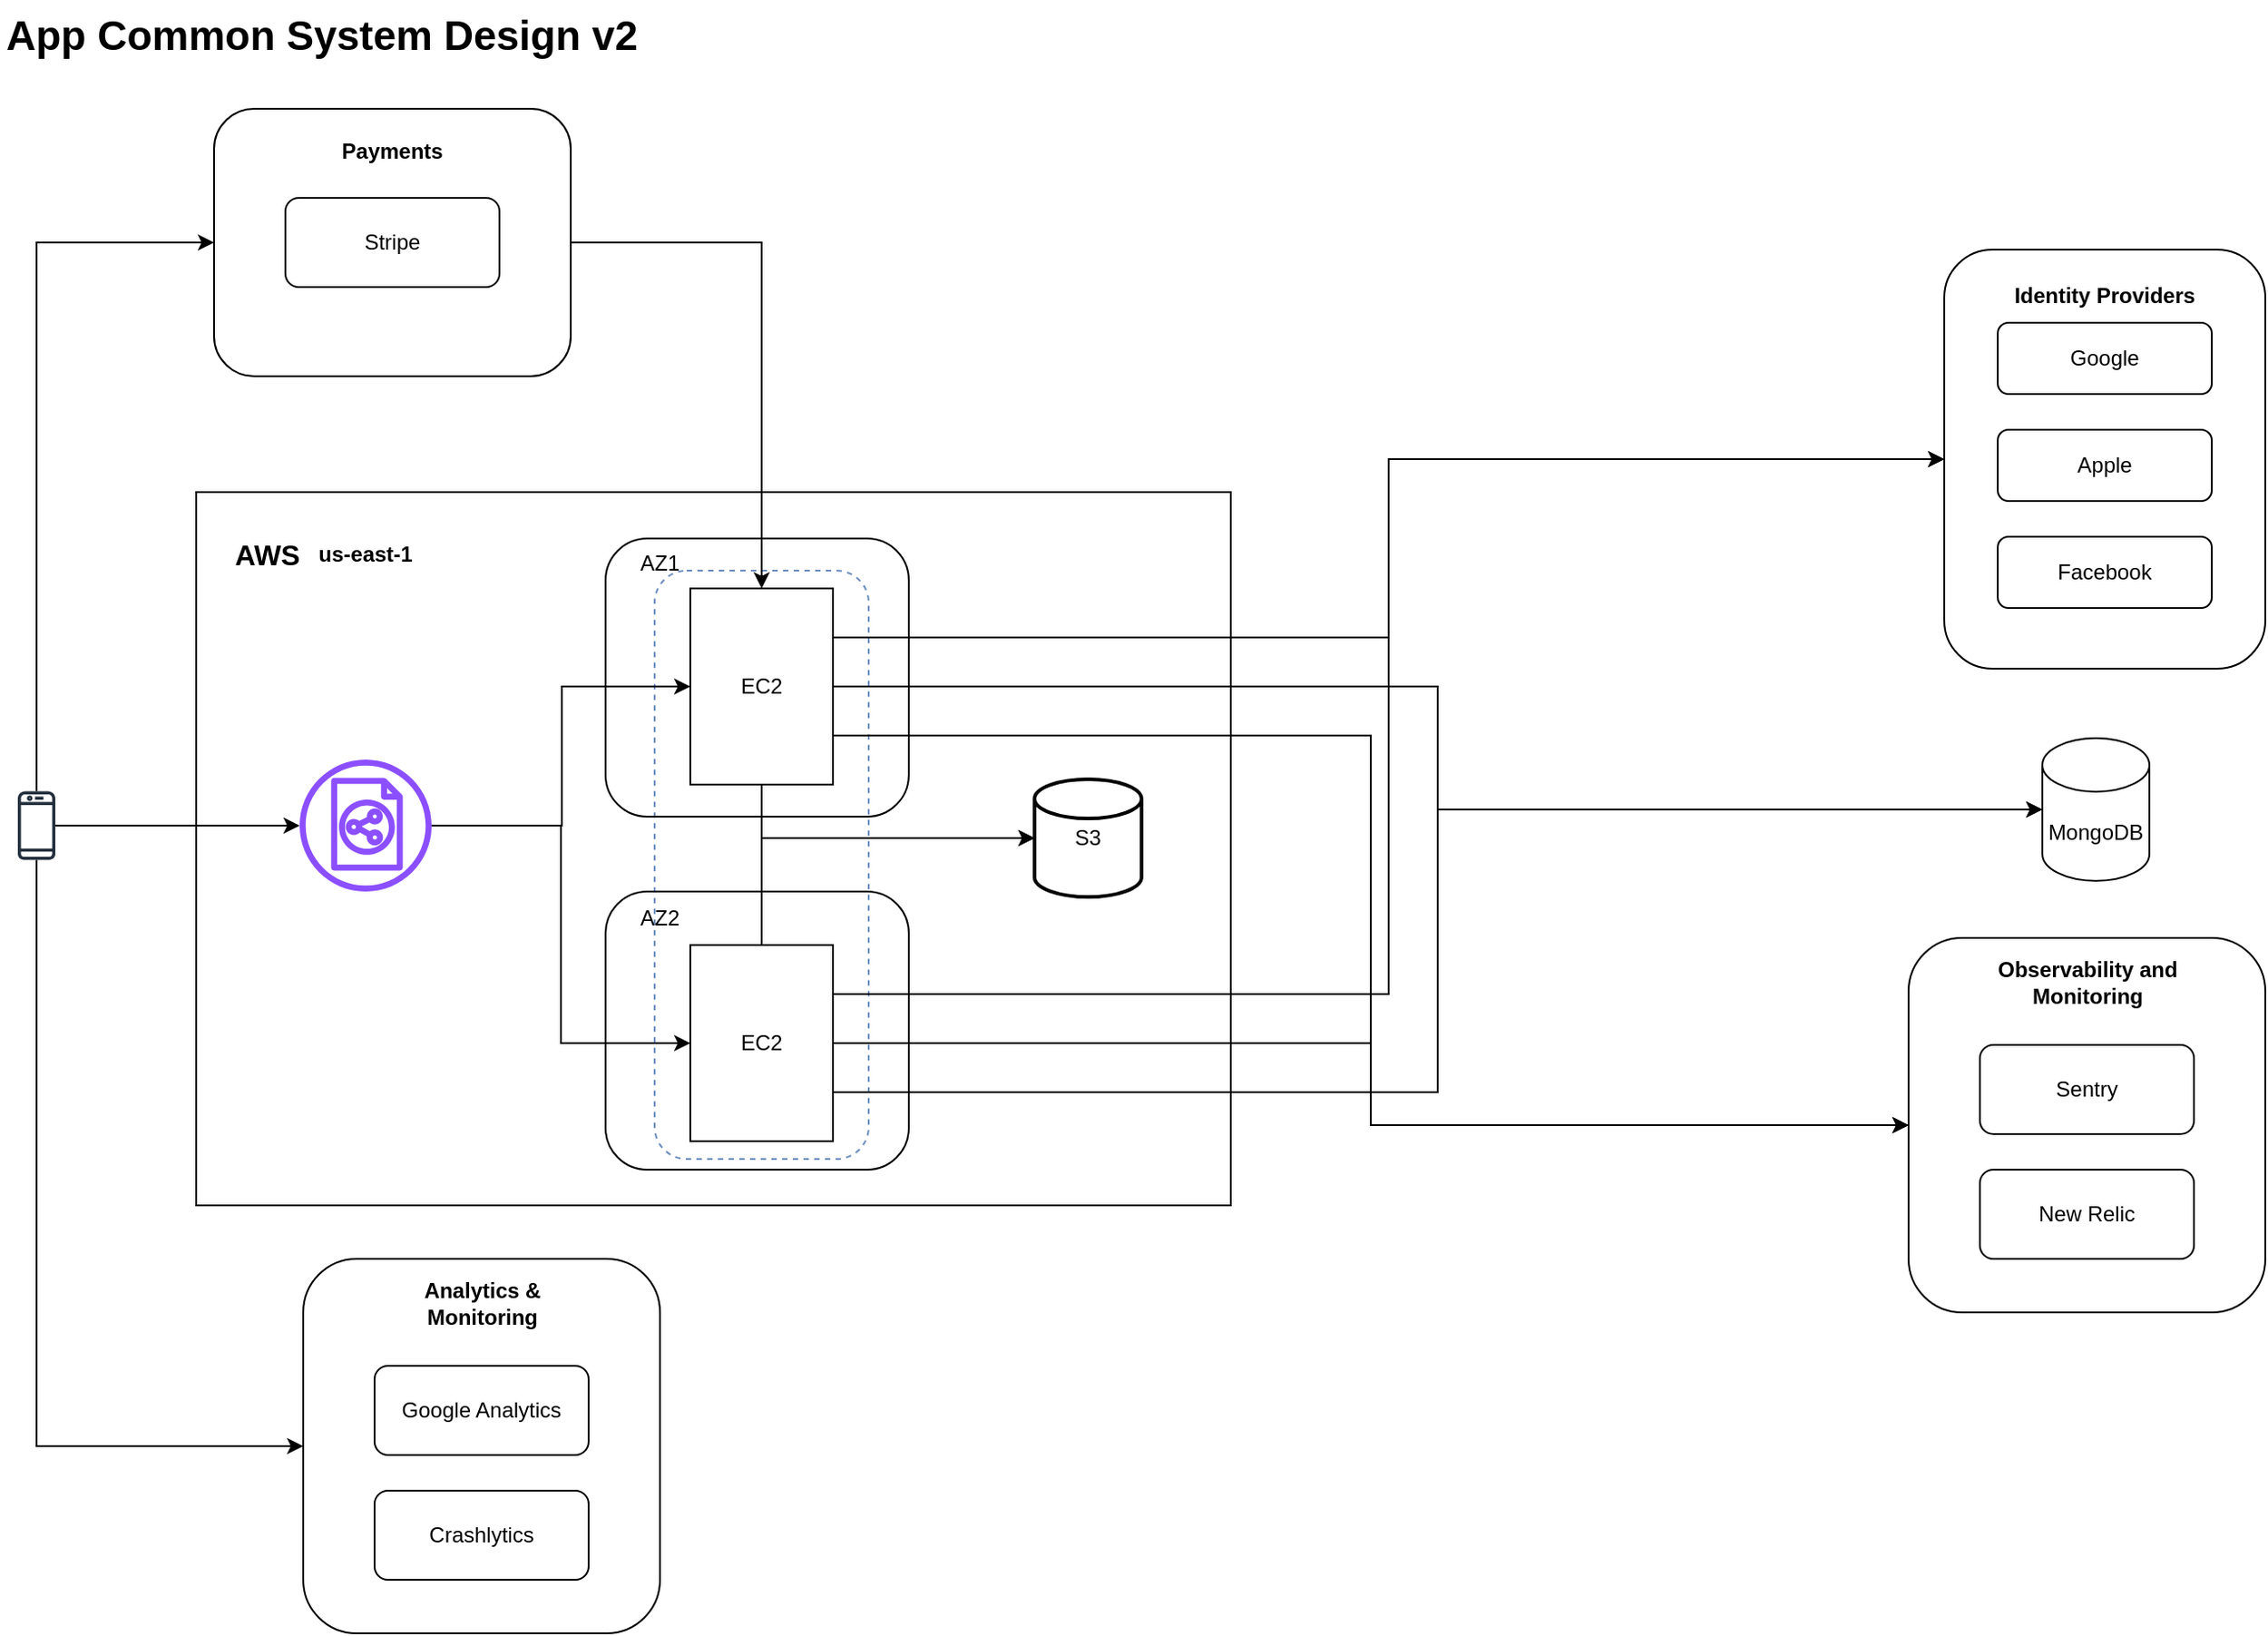 <mxfile version="24.8.3">
  <diagram name="Page-1" id="Ek29NvvO__h7Cmk7cQ3s">
    <mxGraphModel dx="1434" dy="907" grid="1" gridSize="10" guides="1" tooltips="1" connect="1" arrows="1" fold="1" page="1" pageScale="1" pageWidth="1700" pageHeight="1100" math="0" shadow="0">
      <root>
        <mxCell id="0" />
        <mxCell id="1" parent="0" />
        <mxCell id="0PvjIAnL7gXzpbYRjMVI-5" value="" style="rounded=0;whiteSpace=wrap;html=1;fillColor=none;" vertex="1" parent="1">
          <mxGeometry x="140" y="296" width="580" height="400" as="geometry" />
        </mxCell>
        <mxCell id="0PvjIAnL7gXzpbYRjMVI-43" value="" style="rounded=1;whiteSpace=wrap;html=1;fillColor=none;dashed=1;strokeColor=#6c8ebf;" vertex="1" parent="1">
          <mxGeometry x="397" y="340" width="120" height="330" as="geometry" />
        </mxCell>
        <mxCell id="0PvjIAnL7gXzpbYRjMVI-39" value="" style="rounded=1;whiteSpace=wrap;html=1;fillColor=none;" vertex="1" parent="1">
          <mxGeometry x="369.5" y="322" width="170" height="156" as="geometry" />
        </mxCell>
        <mxCell id="0PvjIAnL7gXzpbYRjMVI-1" value="" style="rounded=1;whiteSpace=wrap;html=1;fillColor=none;" vertex="1" parent="1">
          <mxGeometry x="1120" y="160" width="180" height="235" as="geometry" />
        </mxCell>
        <mxCell id="0PvjIAnL7gXzpbYRjMVI-2" style="edgeStyle=orthogonalEdgeStyle;rounded=0;orthogonalLoop=1;jettySize=auto;html=1;" edge="1" parent="1" source="0PvjIAnL7gXzpbYRjMVI-3" target="0PvjIAnL7gXzpbYRjMVI-11">
          <mxGeometry relative="1" as="geometry" />
        </mxCell>
        <mxCell id="0PvjIAnL7gXzpbYRjMVI-3" value="" style="rounded=1;whiteSpace=wrap;html=1;fillColor=none;" vertex="1" parent="1">
          <mxGeometry x="150" y="81" width="200" height="150" as="geometry" />
        </mxCell>
        <mxCell id="0PvjIAnL7gXzpbYRjMVI-6" value="App Common System Design v2" style="text;html=1;align=center;verticalAlign=middle;resizable=0;points=[];autosize=1;strokeColor=none;fillColor=none;fontSize=23;fontStyle=1" vertex="1" parent="1">
          <mxGeometry x="30" y="20" width="360" height="40" as="geometry" />
        </mxCell>
        <mxCell id="0PvjIAnL7gXzpbYRjMVI-7" value="MongoDB" style="shape=cylinder3;whiteSpace=wrap;html=1;boundedLbl=1;backgroundOutline=1;size=15;" vertex="1" parent="1">
          <mxGeometry x="1175" y="434" width="60" height="80" as="geometry" />
        </mxCell>
        <mxCell id="0PvjIAnL7gXzpbYRjMVI-8" style="edgeStyle=orthogonalEdgeStyle;rounded=0;orthogonalLoop=1;jettySize=auto;html=1;exitX=1;exitY=0.5;exitDx=0;exitDy=0;entryX=0;entryY=0.5;entryDx=0;entryDy=0;entryPerimeter=0;" edge="1" parent="1" source="0PvjIAnL7gXzpbYRjMVI-11" target="0PvjIAnL7gXzpbYRjMVI-7">
          <mxGeometry relative="1" as="geometry">
            <mxPoint x="640" y="566" as="targetPoint" />
          </mxGeometry>
        </mxCell>
        <mxCell id="0PvjIAnL7gXzpbYRjMVI-9" style="edgeStyle=orthogonalEdgeStyle;rounded=0;orthogonalLoop=1;jettySize=auto;html=1;exitX=1;exitY=0.25;exitDx=0;exitDy=0;entryX=0;entryY=0.5;entryDx=0;entryDy=0;" edge="1" parent="1" source="0PvjIAnL7gXzpbYRjMVI-11" target="0PvjIAnL7gXzpbYRjMVI-1">
          <mxGeometry relative="1" as="geometry" />
        </mxCell>
        <mxCell id="0PvjIAnL7gXzpbYRjMVI-10" style="edgeStyle=orthogonalEdgeStyle;rounded=0;orthogonalLoop=1;jettySize=auto;html=1;exitX=1;exitY=0.75;exitDx=0;exitDy=0;entryX=0;entryY=0.5;entryDx=0;entryDy=0;" edge="1" parent="1" source="0PvjIAnL7gXzpbYRjMVI-11" target="0PvjIAnL7gXzpbYRjMVI-28">
          <mxGeometry relative="1" as="geometry" />
        </mxCell>
        <mxCell id="0PvjIAnL7gXzpbYRjMVI-11" value="EC2" style="rounded=0;whiteSpace=wrap;html=1;" vertex="1" parent="1">
          <mxGeometry x="417" y="350" width="80" height="110" as="geometry" />
        </mxCell>
        <mxCell id="0PvjIAnL7gXzpbYRjMVI-12" style="edgeStyle=orthogonalEdgeStyle;rounded=0;orthogonalLoop=1;jettySize=auto;html=1;entryX=0;entryY=0.5;entryDx=0;entryDy=0;" edge="1" parent="1" source="0PvjIAnL7gXzpbYRjMVI-14" target="0PvjIAnL7gXzpbYRjMVI-23">
          <mxGeometry relative="1" as="geometry">
            <Array as="points">
              <mxPoint x="51" y="831" />
            </Array>
          </mxGeometry>
        </mxCell>
        <mxCell id="0PvjIAnL7gXzpbYRjMVI-13" style="edgeStyle=orthogonalEdgeStyle;rounded=0;orthogonalLoop=1;jettySize=auto;html=1;entryX=0;entryY=0.5;entryDx=0;entryDy=0;" edge="1" parent="1" source="0PvjIAnL7gXzpbYRjMVI-14" target="0PvjIAnL7gXzpbYRjMVI-3">
          <mxGeometry relative="1" as="geometry">
            <Array as="points">
              <mxPoint x="51" y="156" />
            </Array>
          </mxGeometry>
        </mxCell>
        <mxCell id="0PvjIAnL7gXzpbYRjMVI-14" value="" style="sketch=0;outlineConnect=0;fontColor=#232F3E;gradientColor=none;fillColor=#232F3D;strokeColor=none;dashed=0;verticalLabelPosition=bottom;verticalAlign=top;align=center;html=1;fontSize=12;fontStyle=0;aspect=fixed;pointerEvents=1;shape=mxgraph.aws4.mobile_client;" vertex="1" parent="1">
          <mxGeometry x="40" y="463" width="21.03" height="40" as="geometry" />
        </mxCell>
        <mxCell id="0PvjIAnL7gXzpbYRjMVI-15" style="edgeStyle=orthogonalEdgeStyle;rounded=0;orthogonalLoop=1;jettySize=auto;html=1;" edge="1" parent="1" source="0PvjIAnL7gXzpbYRjMVI-14" target="0PvjIAnL7gXzpbYRjMVI-35">
          <mxGeometry relative="1" as="geometry">
            <mxPoint x="229" y="446" as="sourcePoint" />
          </mxGeometry>
        </mxCell>
        <mxCell id="0PvjIAnL7gXzpbYRjMVI-16" value="S3" style="strokeWidth=2;html=1;shape=mxgraph.flowchart.database;whiteSpace=wrap;" vertex="1" parent="1">
          <mxGeometry x="610" y="457" width="60" height="66" as="geometry" />
        </mxCell>
        <mxCell id="0PvjIAnL7gXzpbYRjMVI-18" value="AWS" style="text;html=1;align=center;verticalAlign=middle;whiteSpace=wrap;rounded=0;fontStyle=1;fontSize=16;" vertex="1" parent="1">
          <mxGeometry x="150" y="316" width="60" height="30" as="geometry" />
        </mxCell>
        <mxCell id="0PvjIAnL7gXzpbYRjMVI-19" value="Google" style="rounded=1;whiteSpace=wrap;html=1;" vertex="1" parent="1">
          <mxGeometry x="1150" y="201" width="120" height="40" as="geometry" />
        </mxCell>
        <mxCell id="0PvjIAnL7gXzpbYRjMVI-20" value="Apple" style="rounded=1;whiteSpace=wrap;html=1;" vertex="1" parent="1">
          <mxGeometry x="1150" y="261" width="120" height="40" as="geometry" />
        </mxCell>
        <mxCell id="0PvjIAnL7gXzpbYRjMVI-21" value="Facebook" style="rounded=1;whiteSpace=wrap;html=1;" vertex="1" parent="1">
          <mxGeometry x="1150" y="321" width="120" height="40" as="geometry" />
        </mxCell>
        <mxCell id="0PvjIAnL7gXzpbYRjMVI-22" value="Identity Providers" style="text;html=1;align=center;verticalAlign=middle;whiteSpace=wrap;rounded=0;fontStyle=1" vertex="1" parent="1">
          <mxGeometry x="1150" y="171" width="120" height="30" as="geometry" />
        </mxCell>
        <mxCell id="0PvjIAnL7gXzpbYRjMVI-23" value="" style="rounded=1;whiteSpace=wrap;html=1;fillColor=none;" vertex="1" parent="1">
          <mxGeometry x="200" y="726" width="200" height="210" as="geometry" />
        </mxCell>
        <mxCell id="0PvjIAnL7gXzpbYRjMVI-24" value="Google Analytics" style="rounded=1;whiteSpace=wrap;html=1;" vertex="1" parent="1">
          <mxGeometry x="240" y="786" width="120" height="50" as="geometry" />
        </mxCell>
        <mxCell id="0PvjIAnL7gXzpbYRjMVI-25" value="Crashlytics" style="rounded=1;whiteSpace=wrap;html=1;" vertex="1" parent="1">
          <mxGeometry x="240" y="856" width="120" height="50" as="geometry" />
        </mxCell>
        <mxCell id="0PvjIAnL7gXzpbYRjMVI-26" value="Analytics &amp;amp; Monitoring" style="text;html=1;align=center;verticalAlign=middle;whiteSpace=wrap;rounded=0;fontStyle=1" vertex="1" parent="1">
          <mxGeometry x="235.5" y="736" width="129" height="30" as="geometry" />
        </mxCell>
        <mxCell id="0PvjIAnL7gXzpbYRjMVI-27" value="us-east-1" style="text;html=1;align=center;verticalAlign=middle;whiteSpace=wrap;rounded=0;fontStyle=1" vertex="1" parent="1">
          <mxGeometry x="205" y="316" width="60" height="30" as="geometry" />
        </mxCell>
        <mxCell id="0PvjIAnL7gXzpbYRjMVI-28" value="" style="rounded=1;whiteSpace=wrap;html=1;fillColor=none;" vertex="1" parent="1">
          <mxGeometry x="1100" y="546" width="200" height="210" as="geometry" />
        </mxCell>
        <mxCell id="0PvjIAnL7gXzpbYRjMVI-29" value="Sentry" style="rounded=1;whiteSpace=wrap;html=1;" vertex="1" parent="1">
          <mxGeometry x="1140" y="606" width="120" height="50" as="geometry" />
        </mxCell>
        <mxCell id="0PvjIAnL7gXzpbYRjMVI-30" value="New Relic" style="rounded=1;whiteSpace=wrap;html=1;" vertex="1" parent="1">
          <mxGeometry x="1140" y="676" width="120" height="50" as="geometry" />
        </mxCell>
        <mxCell id="0PvjIAnL7gXzpbYRjMVI-31" value="Observability and Monitoring" style="text;html=1;align=center;verticalAlign=middle;whiteSpace=wrap;rounded=0;fontStyle=1" vertex="1" parent="1">
          <mxGeometry x="1135.5" y="556" width="129" height="30" as="geometry" />
        </mxCell>
        <mxCell id="0PvjIAnL7gXzpbYRjMVI-32" value="Stripe" style="rounded=1;whiteSpace=wrap;html=1;" vertex="1" parent="1">
          <mxGeometry x="190" y="131" width="120" height="50" as="geometry" />
        </mxCell>
        <mxCell id="0PvjIAnL7gXzpbYRjMVI-33" value="Payments" style="text;html=1;align=center;verticalAlign=middle;whiteSpace=wrap;rounded=0;fontStyle=1" vertex="1" parent="1">
          <mxGeometry x="220" y="90" width="60" height="30" as="geometry" />
        </mxCell>
        <mxCell id="0PvjIAnL7gXzpbYRjMVI-34" value="AZ1" style="text;html=1;align=center;verticalAlign=middle;whiteSpace=wrap;rounded=0;" vertex="1" parent="1">
          <mxGeometry x="369.5" y="321" width="60" height="30" as="geometry" />
        </mxCell>
        <mxCell id="0PvjIAnL7gXzpbYRjMVI-40" style="edgeStyle=orthogonalEdgeStyle;rounded=0;orthogonalLoop=1;jettySize=auto;html=1;" edge="1" parent="1" source="0PvjIAnL7gXzpbYRjMVI-35" target="0PvjIAnL7gXzpbYRjMVI-11">
          <mxGeometry relative="1" as="geometry">
            <mxPoint x="272" y="446" as="sourcePoint" />
            <Array as="points">
              <mxPoint x="345" y="483" />
              <mxPoint x="345" y="405" />
            </Array>
          </mxGeometry>
        </mxCell>
        <mxCell id="0PvjIAnL7gXzpbYRjMVI-41" style="edgeStyle=orthogonalEdgeStyle;rounded=0;orthogonalLoop=1;jettySize=auto;html=1;entryX=0;entryY=0.5;entryDx=0;entryDy=0;" edge="1" parent="1" source="0PvjIAnL7gXzpbYRjMVI-35" target="0PvjIAnL7gXzpbYRjMVI-37">
          <mxGeometry relative="1" as="geometry" />
        </mxCell>
        <mxCell id="0PvjIAnL7gXzpbYRjMVI-35" value="" style="sketch=0;outlineConnect=0;fontColor=#232F3E;gradientColor=none;fillColor=#8C4FFF;strokeColor=none;dashed=0;verticalLabelPosition=bottom;verticalAlign=top;align=center;html=1;fontSize=12;fontStyle=0;aspect=fixed;pointerEvents=1;shape=mxgraph.aws4.classic_load_balancer;" vertex="1" parent="1">
          <mxGeometry x="198" y="446" width="74" height="74" as="geometry" />
        </mxCell>
        <mxCell id="0PvjIAnL7gXzpbYRjMVI-36" value="" style="rounded=1;whiteSpace=wrap;html=1;fillColor=none;" vertex="1" parent="1">
          <mxGeometry x="369.5" y="520" width="170" height="156" as="geometry" />
        </mxCell>
        <mxCell id="0PvjIAnL7gXzpbYRjMVI-46" style="edgeStyle=orthogonalEdgeStyle;rounded=0;orthogonalLoop=1;jettySize=auto;html=1;exitX=1;exitY=0.5;exitDx=0;exitDy=0;entryX=0;entryY=0.5;entryDx=0;entryDy=0;" edge="1" parent="1" source="0PvjIAnL7gXzpbYRjMVI-37" target="0PvjIAnL7gXzpbYRjMVI-28">
          <mxGeometry relative="1" as="geometry" />
        </mxCell>
        <mxCell id="0PvjIAnL7gXzpbYRjMVI-48" style="edgeStyle=orthogonalEdgeStyle;rounded=0;orthogonalLoop=1;jettySize=auto;html=1;exitX=1;exitY=0.25;exitDx=0;exitDy=0;entryX=0;entryY=0.5;entryDx=0;entryDy=0;" edge="1" parent="1" source="0PvjIAnL7gXzpbYRjMVI-37" target="0PvjIAnL7gXzpbYRjMVI-1">
          <mxGeometry relative="1" as="geometry" />
        </mxCell>
        <mxCell id="0PvjIAnL7gXzpbYRjMVI-37" value="EC2" style="rounded=0;whiteSpace=wrap;html=1;" vertex="1" parent="1">
          <mxGeometry x="417" y="550" width="80" height="110" as="geometry" />
        </mxCell>
        <mxCell id="0PvjIAnL7gXzpbYRjMVI-38" value="AZ2" style="text;html=1;align=center;verticalAlign=middle;whiteSpace=wrap;rounded=0;" vertex="1" parent="1">
          <mxGeometry x="369.5" y="520" width="60" height="30" as="geometry" />
        </mxCell>
        <mxCell id="0PvjIAnL7gXzpbYRjMVI-47" style="edgeStyle=orthogonalEdgeStyle;rounded=0;orthogonalLoop=1;jettySize=auto;html=1;exitX=1;exitY=0.75;exitDx=0;exitDy=0;entryX=0;entryY=0.5;entryDx=0;entryDy=0;entryPerimeter=0;" edge="1" parent="1" source="0PvjIAnL7gXzpbYRjMVI-37" target="0PvjIAnL7gXzpbYRjMVI-7">
          <mxGeometry relative="1" as="geometry" />
        </mxCell>
        <mxCell id="0PvjIAnL7gXzpbYRjMVI-49" style="edgeStyle=orthogonalEdgeStyle;rounded=0;orthogonalLoop=1;jettySize=auto;html=1;exitX=0.5;exitY=0;exitDx=0;exitDy=0;entryX=0;entryY=0.5;entryDx=0;entryDy=0;entryPerimeter=0;" edge="1" parent="1" source="0PvjIAnL7gXzpbYRjMVI-37" target="0PvjIAnL7gXzpbYRjMVI-16">
          <mxGeometry relative="1" as="geometry" />
        </mxCell>
        <mxCell id="0PvjIAnL7gXzpbYRjMVI-50" style="edgeStyle=orthogonalEdgeStyle;rounded=0;orthogonalLoop=1;jettySize=auto;html=1;exitX=0.5;exitY=1;exitDx=0;exitDy=0;entryX=0;entryY=0.5;entryDx=0;entryDy=0;entryPerimeter=0;" edge="1" parent="1" source="0PvjIAnL7gXzpbYRjMVI-11" target="0PvjIAnL7gXzpbYRjMVI-16">
          <mxGeometry relative="1" as="geometry" />
        </mxCell>
      </root>
    </mxGraphModel>
  </diagram>
</mxfile>
